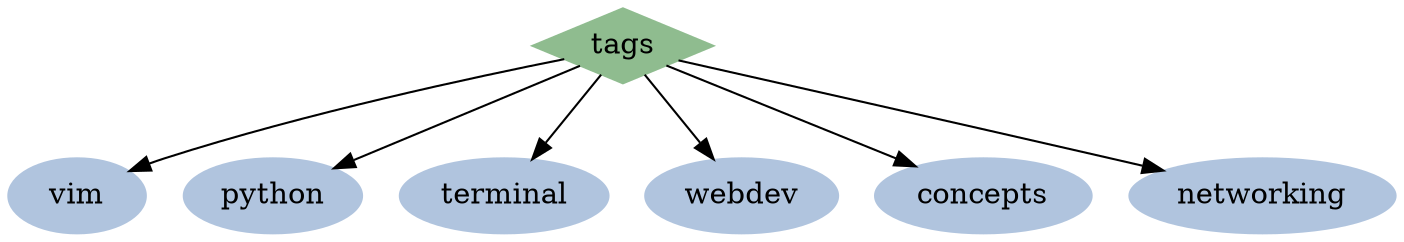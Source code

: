 digraph G {
	node [label="\N"];
#	edge [fontsize=14, fontname="Times-Roman", fontcolor=black, color=black];
	graph [bb="0,0,352,238",
		_draw_="c 5 -white C 5 -white P 4 0 0 0 238 352 238 352 0 ",
		xdotversion="1.2"];
#	xyz [label="til", color=lightsteelblue, fontsize=24, fontname="Palatino-Italic", style=filled, fontcolor=hotpink, pos="67,191", width="1.64", height="1.29", _draw_="S 6 -filled c 9 -slateblue C 9 -slateblue E 67 191 59 47 ", _ldraw_="F 24.000000 15 -Palatino-Italic c 7 -hotpink T 67 196 0 65 5 -til F 24.000000 15 -Palatino-Italic c 7 -hotpink T 67 167 0 75 5\
# -world "];
	tags [color=darkseagreen, style=filled, shape=diamond, pos="171,191", width="0.75", height="0.50", _draw_="S 6 -filled c 3 -red C 3 -red E 171 191 27 18 ", _ldraw_="F 14.000000 11 -Times-Roman c 5 -black T 171 186 0 24 3 -red "];
	vim [color=lightsteelblue, style=filled, pos="128,90", width="0.92", height="0.50", _draw_="S 6 -filled c 5 -green C 5 -green E 128 90 33 18 ", _ldraw_="F 14.000000 11 -Times-Roman c 5 -black T 128 85 0 41 5 -green "];
	python [color=lightsteelblue, style=filled, fontcolor=black, pos="214,90", width="0.78", height="0.50", _draw_="S 6 -filled c 4 -blue C 4 -blue E 214 90 28 18 ", _ldraw_="F 14.000000 11 -Times-Roman c 5 -black T 214 85 0 31 4 -blue "];
	terminal [color=lightsteelblue, style=filled, pos="214,18", width="0.83", height="0.50", _draw_="S 6 -filled c 4 -cyan C 4 -cyan E 214 18 30 18 ", _ldraw_="F 14.000000 11 -Times-Roman c 5 -black T 214 13 0 34 4 -cyan "];
	webdev [color=lightsteelblue, style=filled, pos="307,18", width="1.25", height="0.50", _draw_="S 6 -filled c 7 -magenta C 7 -magenta E 307 18 45 18 ", _ldraw_="F 14.000000 11 -Times-Roman c 5 -black T 307 13 0 64 7 -magenta "];
	concepts [color=lightsteelblue, style=filled, pos="36,18", width="1.00", height="0.50", _draw_="S 6 -filled c 6 -yellow C 6 -yellow E 36 18 36 18 ", _ldraw_="F 14.000000 11 -Times-Roman c 5 -black T 36 13 0 47 6 -yellow "];
	networking [color=lightsteelblue, style=filled, pos="128,18", width="1.06", height="0.50", _draw_="S 6 -filled c 6 -orange C 6 -orange E 128 18 38 18 ", _ldraw_="F 14.000000 11 -Times-Roman c 5 -black T 128 13 0 51 6 -orange "];
	tags -> vim [pos="e,136,108 164,173 157,158 147,135 140,118", _draw_="c 5 -black B 4 164 173 157 158 147 135 140 118 ", _hdraw_="S 5 -solid S 15 -setlinewidth(1) c 5 -black C 5 -black P 3 143 116 136 108 136 119 "];
	tags -> python [pos="e,206,108 178,173 185,158 195,135 202,118", _draw_="c 5 -black B 4 178 173 185 158 195 135 202 118 ", _hdraw_="S 5 -solid S 15 -setlinewidth(1) c 5 -black C 5 -black P 3 206 119 206 108 199 116 "];
	tags -> terminal [pos="e,214,36 214,72 214,64 214,55 214,46", _draw_="c 5 -black B 4 214 72 214 64 214 55 214 46 ", _hdraw_="S 5 -solid S 15 -setlinewidth(1) c 5 -black C 5 -black P 3 218 46 214 36 211 46 "];
	tags -> webdev [pos="e,286,34 232,76 246,66 263,52 278,40", _draw_="c 5 -black B 4 232 76 246 66 263 52 278 40 ", _hdraw_="S 5 -solid S 15 -setlinewidth(1) c 5 -black C 5 -black P 3 280 43 286 34 276 37 "];
	tags -> concepts [pos="e,56,33 109,75 96,65 78,51 64,40", _draw_="c 5 -black B 4 109 75 96 65 78 51 64 40 ", _hdraw_="S 5 -solid S 15 -setlinewidth(1) c 5 -black C 5 -black P 3 66 37 56 33 61 42 "];
	tags -> networking [pos="e,128,36 128,72 128,64 128,55 128,46", _draw_="c 5 -black B 4 128 72 128 64 128 55 128 46 ", _hdraw_="S 5 -solid S 15 -setlinewidth(1) c 5 -black C 5 -black P 3 132 46 128 36 125 46 "];
}